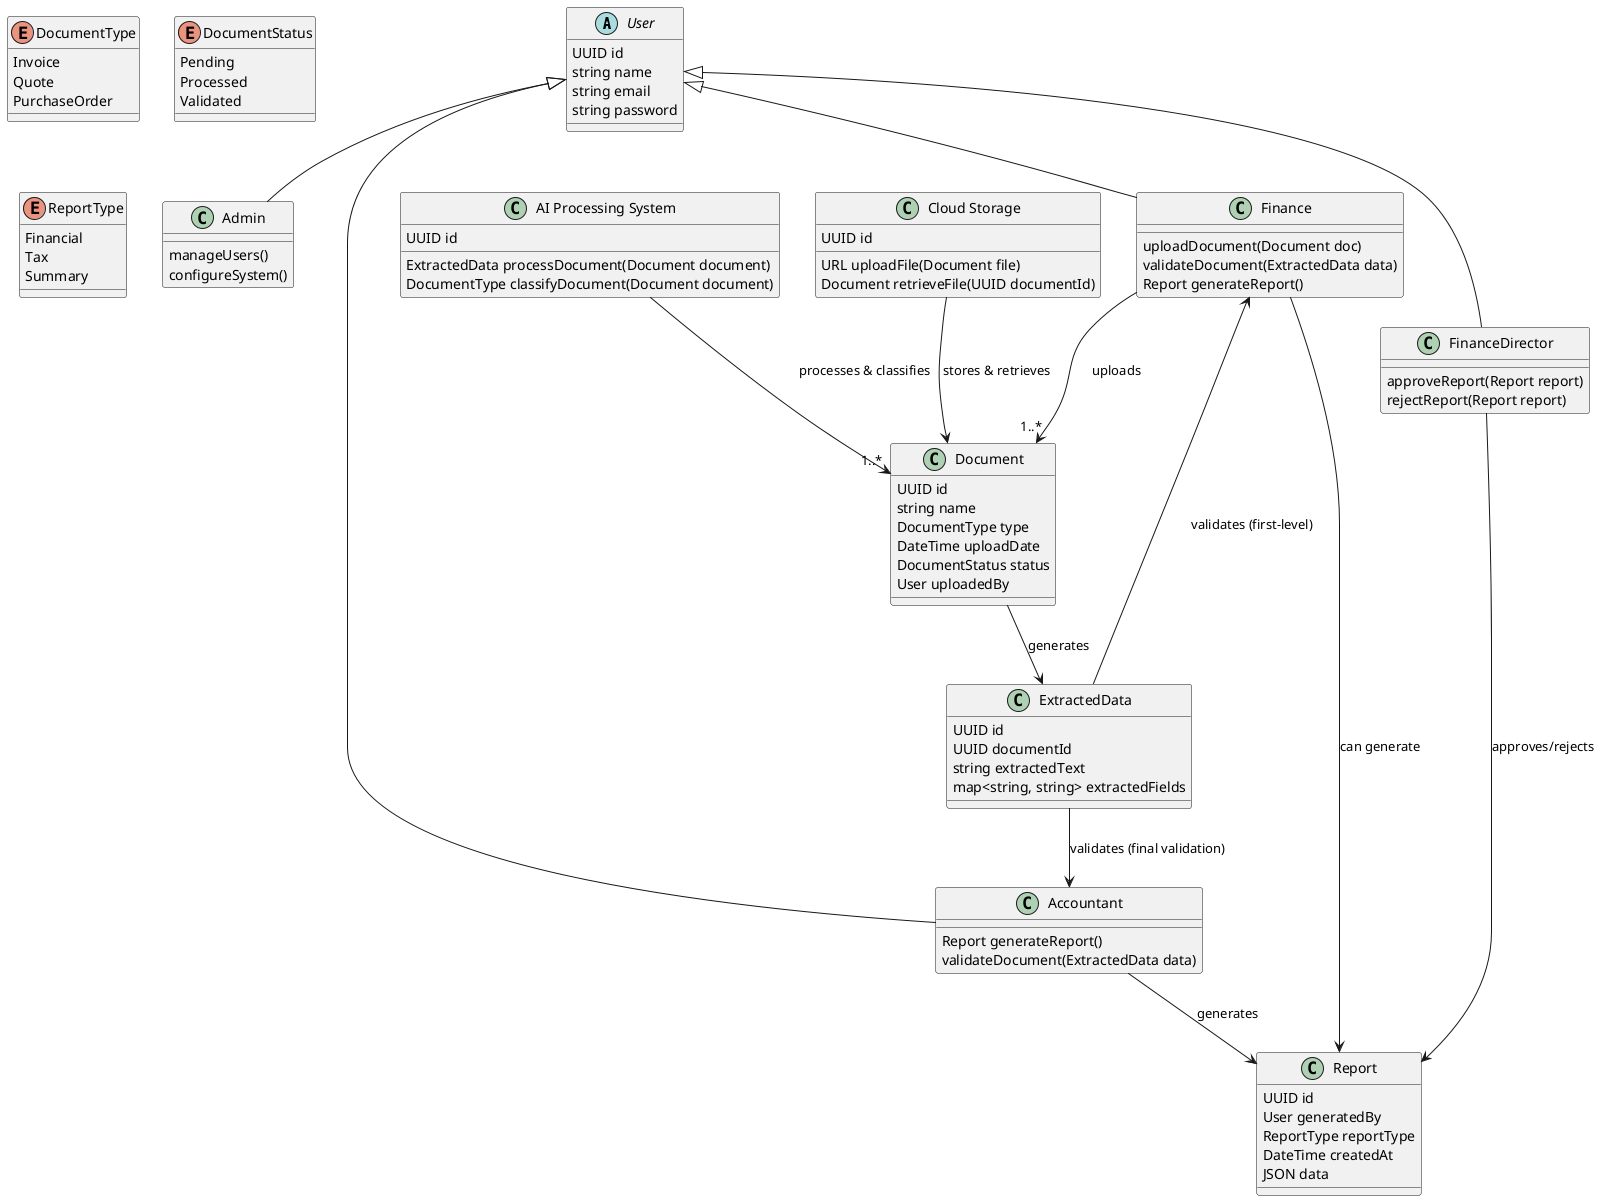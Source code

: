@startuml

abstract class User {
  UUID id
  string name
  string email
  string password
}

class Admin {
  manageUsers()
  configureSystem()
}

class Accountant {
  Report generateReport()
  validateDocument(ExtractedData data)
}

class Finance {
  uploadDocument(Document doc)
  validateDocument(ExtractedData data)
  Report generateReport()
}

class FinanceDirector {
  approveReport(Report report)
  rejectReport(Report report)
}

User <|-- Admin
User <|-- Accountant
User <|-- Finance
User <|-- FinanceDirector

class Document {
  UUID id
  string name
  DocumentType type
  DateTime uploadDate
  DocumentStatus status
  User uploadedBy
}

enum DocumentType {
  Invoice
  Quote
  PurchaseOrder
}

enum DocumentStatus {
  Pending
  Processed
  Validated
}

class "AI Processing System" {
  UUID id
  ExtractedData processDocument(Document document)
  DocumentType classifyDocument(Document document)
}

class ExtractedData {
  UUID id
  UUID documentId
  string extractedText
  map<string, string> extractedFields
}

class Report {
  UUID id
  User generatedBy
  ReportType reportType
  DateTime createdAt
  JSON data
}

enum ReportType {
  Financial
  Tax
  Summary
}

class "Cloud Storage" {
  UUID id
  URL uploadFile(Document file)
  Document retrieveFile(UUID documentId)
}

Finance --> "1..*" Document : uploads
"AI Processing System" --> "1..*" Document : processes & classifies
Document --> ExtractedData : generates
ExtractedData --> Finance : validates (first-level)
ExtractedData --> Accountant : validates (final validation)
Accountant --> Report : generates
Finance --> Report : can generate
FinanceDirector --> Report : approves/rejects
"Cloud Storage" --> Document : stores & retrieves

@enduml